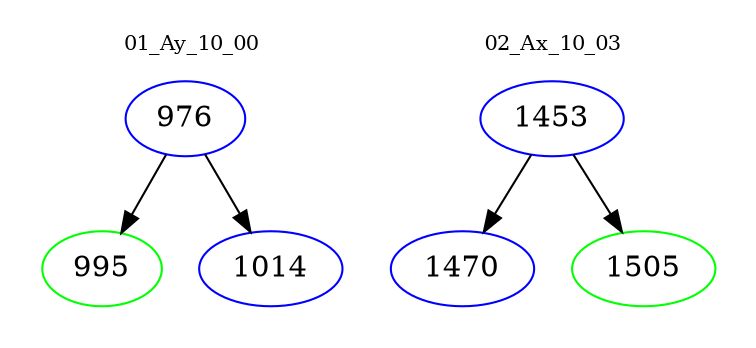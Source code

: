 digraph{
subgraph cluster_0 {
color = white
label = "01_Ay_10_00";
fontsize=10;
T0_976 [label="976", color="blue"]
T0_976 -> T0_995 [color="black"]
T0_995 [label="995", color="green"]
T0_976 -> T0_1014 [color="black"]
T0_1014 [label="1014", color="blue"]
}
subgraph cluster_1 {
color = white
label = "02_Ax_10_03";
fontsize=10;
T1_1453 [label="1453", color="blue"]
T1_1453 -> T1_1470 [color="black"]
T1_1470 [label="1470", color="blue"]
T1_1453 -> T1_1505 [color="black"]
T1_1505 [label="1505", color="green"]
}
}
